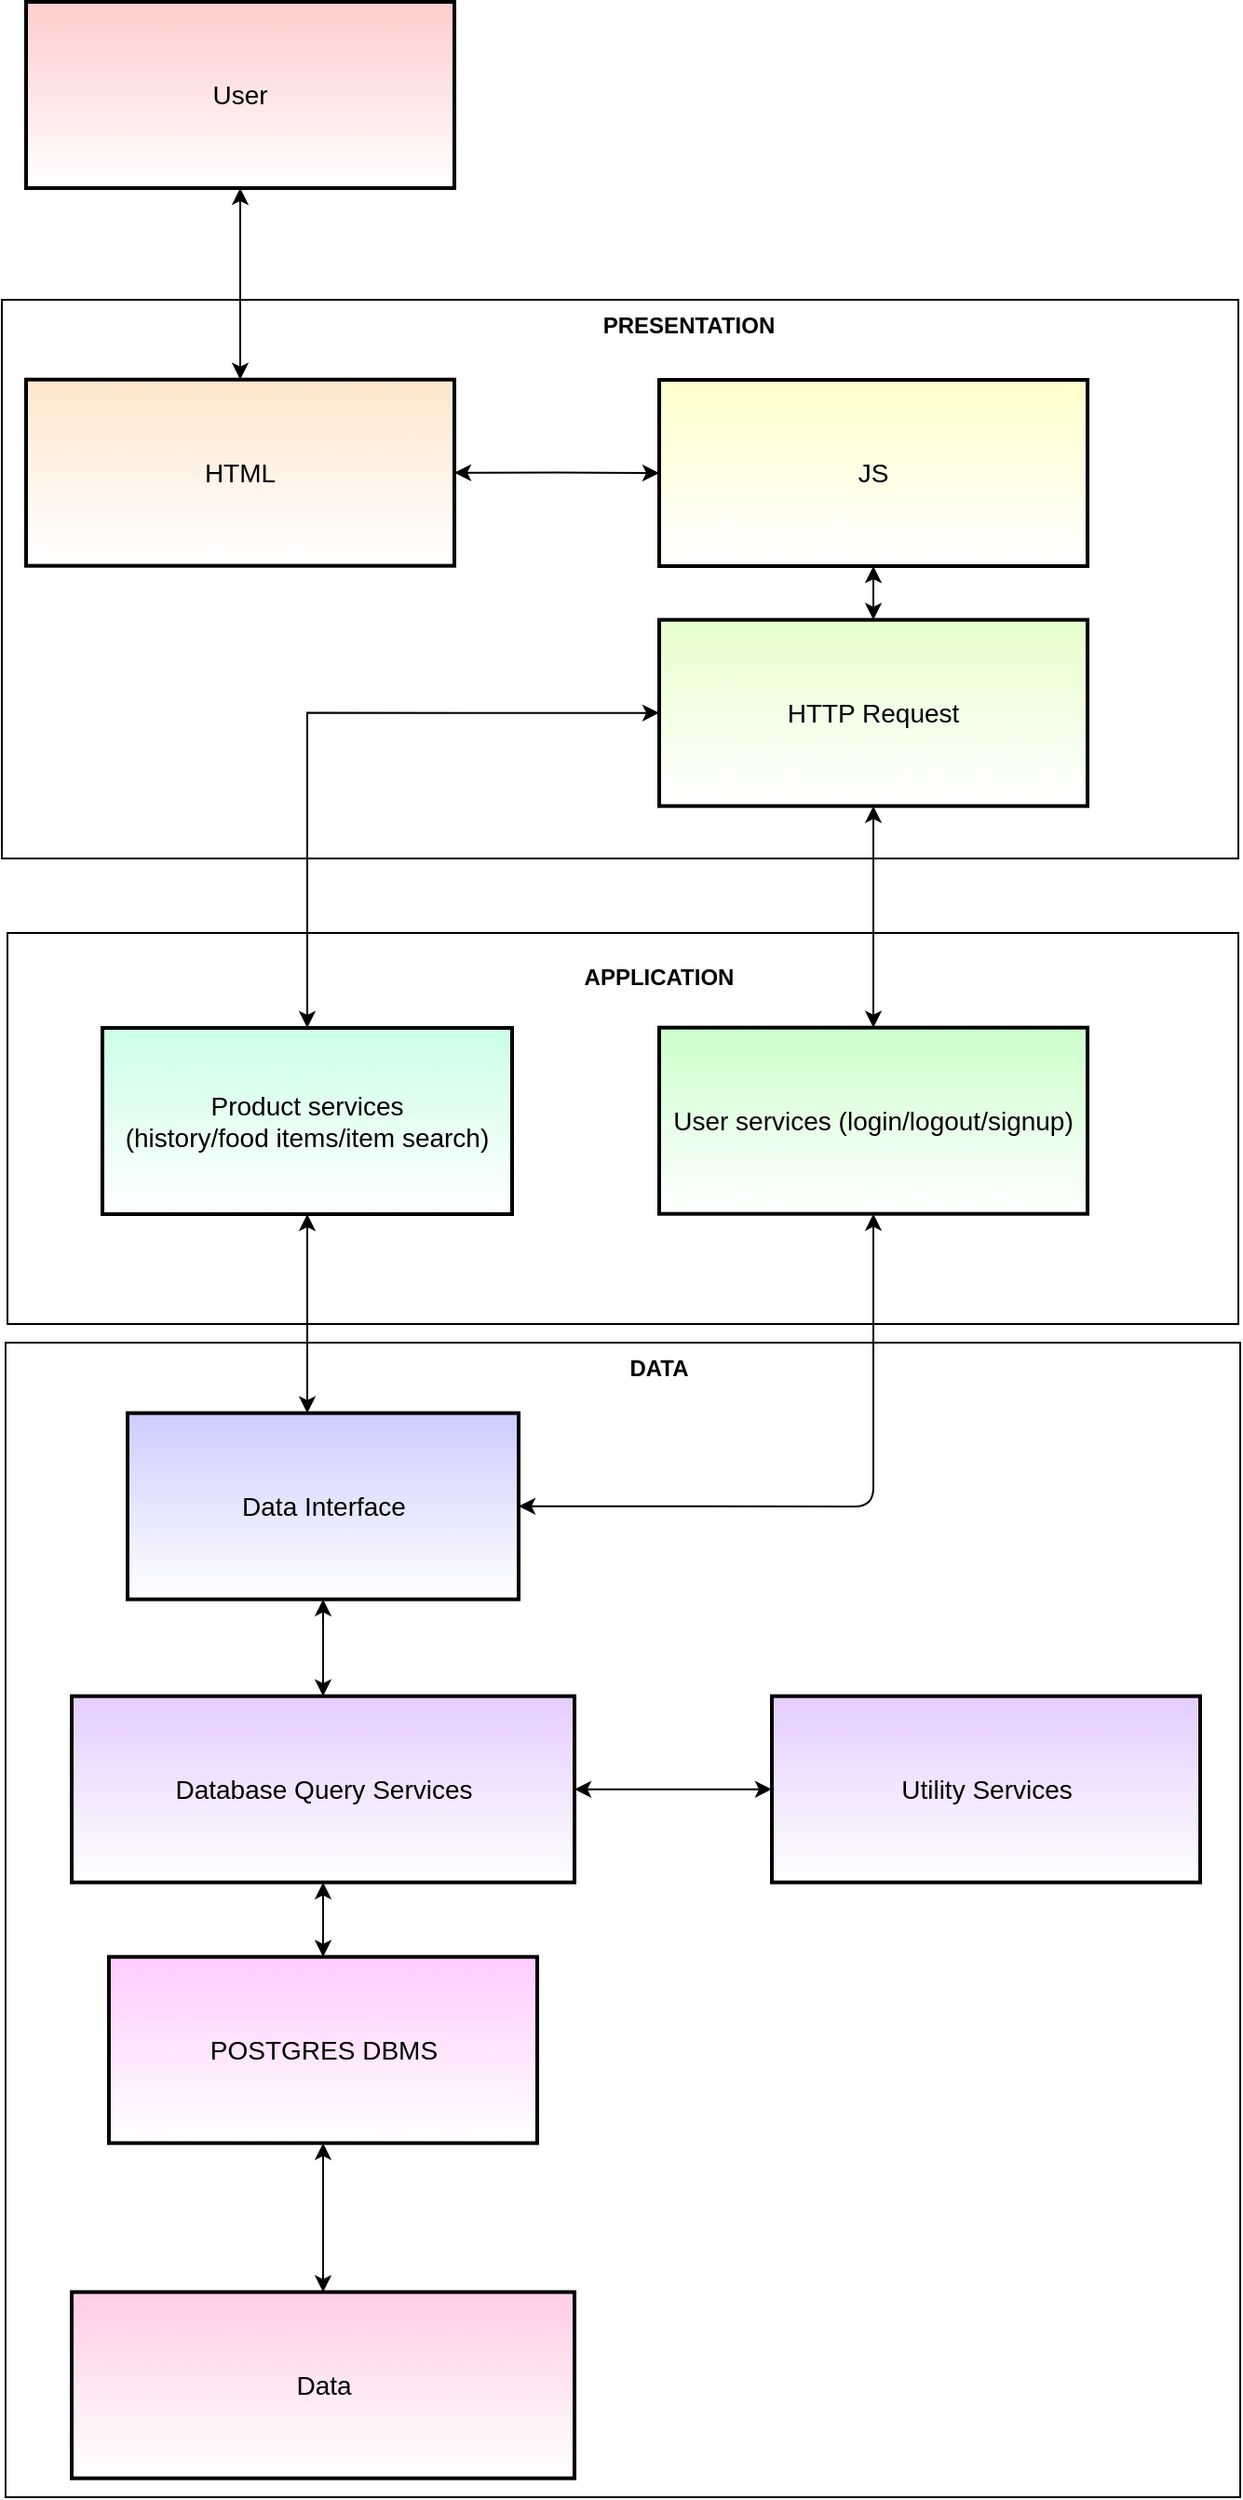 <mxfile version="12.0.2" type="device" pages="1"><diagram id="6ubVrhYLDRrWoQrjiSa-" name="Page-1"><mxGraphModel dx="1404" dy="777" grid="1" gridSize="10" guides="1" tooltips="1" connect="1" arrows="1" fold="1" page="1" pageScale="1" pageWidth="827" pageHeight="1169" math="0" shadow="0"><root><mxCell id="0"/><mxCell id="1" parent="0"/><mxCell id="B8y_2WMUuW7aqF1RDXJg-62" value="" style="rounded=0;whiteSpace=wrap;html=1;strokeColor=#000000;fillColor=none;gradientColor=none;align=left;" parent="1" vertex="1"><mxGeometry x="46" y="220" width="664" height="300" as="geometry"/></mxCell><mxCell id="B8y_2WMUuW7aqF1RDXJg-30" value="" style="rounded=0;whiteSpace=wrap;html=1;strokeColor=#000000;fillColor=none;gradientColor=none;align=left;" parent="1" vertex="1"><mxGeometry x="49" y="560" width="661" height="210" as="geometry"/></mxCell><mxCell id="B8y_2WMUuW7aqF1RDXJg-31" value="" style="rounded=0;whiteSpace=wrap;html=1;strokeColor=#000000;fillColor=none;gradientColor=none;align=left;" parent="1" vertex="1"><mxGeometry x="48" y="780" width="663" height="620" as="geometry"/></mxCell><mxCell id="B8y_2WMUuW7aqF1RDXJg-32" value="Data" style="strokeWidth=2;whiteSpace=wrap;html=1;align=center;fontSize=14;fillColor=#FFCCE6;gradientColor=#ffffff;" parent="1" vertex="1"><mxGeometry x="83.5" y="1289.833" width="270" height="100" as="geometry"/></mxCell><mxCell id="B8y_2WMUuW7aqF1RDXJg-33" style="edgeStyle=orthogonalEdgeStyle;rounded=0;orthogonalLoop=1;jettySize=auto;html=1;exitX=0.5;exitY=1;exitDx=0;exitDy=0;entryX=0.5;entryY=0;entryDx=0;entryDy=0;startArrow=classic;startFill=1;strokeColor=#000000;" parent="1" source="B8y_2WMUuW7aqF1RDXJg-34" target="B8y_2WMUuW7aqF1RDXJg-32" edge="1"><mxGeometry relative="1" as="geometry"/></mxCell><mxCell id="B8y_2WMUuW7aqF1RDXJg-34" value="POSTGRES DBMS" style="strokeWidth=2;whiteSpace=wrap;html=1;align=center;fontSize=14;fillColor=#FFCCFF;gradientColor=#ffffff;" parent="1" vertex="1"><mxGeometry x="103.5" y="1109.833" width="230" height="100" as="geometry"/></mxCell><mxCell id="B8y_2WMUuW7aqF1RDXJg-61" style="edgeStyle=orthogonalEdgeStyle;rounded=0;orthogonalLoop=1;jettySize=auto;html=1;entryX=0.5;entryY=1;entryDx=0;entryDy=0;startArrow=classic;startFill=1;strokeColor=#000000;" parent="1" source="B8y_2WMUuW7aqF1RDXJg-35" target="B8y_2WMUuW7aqF1RDXJg-56" edge="1"><mxGeometry relative="1" as="geometry"><mxPoint x="210" y="845" as="targetPoint"/><Array as="points"><mxPoint x="210" y="790"/><mxPoint x="210" y="790"/></Array></mxGeometry></mxCell><mxCell id="B8y_2WMUuW7aqF1RDXJg-35" value="Data Interface" style="strokeWidth=2;whiteSpace=wrap;html=1;align=center;fontSize=14;fillColor=#CCCCFF;gradientColor=#ffffff;strokeColor=#000000;" parent="1" vertex="1"><mxGeometry x="113.5" y="817.833" width="210" height="100" as="geometry"/></mxCell><mxCell id="B8y_2WMUuW7aqF1RDXJg-36" style="edgeStyle=orthogonalEdgeStyle;rounded=0;orthogonalLoop=1;jettySize=auto;html=1;entryX=0.5;entryY=1;entryDx=0;entryDy=0;startArrow=classic;startFill=1;strokeColor=#000000;" parent="1" source="B8y_2WMUuW7aqF1RDXJg-39" target="B8y_2WMUuW7aqF1RDXJg-35" edge="1"><mxGeometry relative="1" as="geometry"/></mxCell><mxCell id="B8y_2WMUuW7aqF1RDXJg-37" style="edgeStyle=orthogonalEdgeStyle;rounded=0;orthogonalLoop=1;jettySize=auto;html=1;startArrow=classic;startFill=1;strokeColor=#000000;entryX=0;entryY=0.5;entryDx=0;entryDy=0;" parent="1" source="B8y_2WMUuW7aqF1RDXJg-39" target="B8y_2WMUuW7aqF1RDXJg-50" edge="1"><mxGeometry relative="1" as="geometry"><mxPoint x="404.5" y="1019.833" as="targetPoint"/></mxGeometry></mxCell><mxCell id="B8y_2WMUuW7aqF1RDXJg-38" style="edgeStyle=orthogonalEdgeStyle;rounded=0;orthogonalLoop=1;jettySize=auto;html=1;exitX=0.5;exitY=1;exitDx=0;exitDy=0;entryX=0.5;entryY=0;entryDx=0;entryDy=0;startArrow=classic;startFill=1;strokeColor=#000000;" parent="1" source="B8y_2WMUuW7aqF1RDXJg-39" target="B8y_2WMUuW7aqF1RDXJg-34" edge="1"><mxGeometry relative="1" as="geometry"/></mxCell><mxCell id="B8y_2WMUuW7aqF1RDXJg-39" value="Database Query Services" style="strokeWidth=2;whiteSpace=wrap;html=1;align=center;fontSize=14;fillColor=#E5CCFF;gradientColor=#ffffff;" parent="1" vertex="1"><mxGeometry x="83.5" y="969.833" width="270" height="100" as="geometry"/></mxCell><mxCell id="B8y_2WMUuW7aqF1RDXJg-40" style="edgeStyle=orthogonalEdgeStyle;rounded=0;orthogonalLoop=1;jettySize=auto;html=1;exitX=0.5;exitY=1;exitDx=0;exitDy=0;entryX=0.5;entryY=0;entryDx=0;entryDy=0;startArrow=classic;startFill=1;strokeColor=#000000;" parent="1" source="B8y_2WMUuW7aqF1RDXJg-41" target="B8y_2WMUuW7aqF1RDXJg-49" edge="1"><mxGeometry relative="1" as="geometry"/></mxCell><mxCell id="B8y_2WMUuW7aqF1RDXJg-41" value="JS" style="strokeWidth=2;whiteSpace=wrap;html=1;align=center;fontSize=14;fillColor=#FFFFCC;gradientColor=#ffffff;" parent="1" vertex="1"><mxGeometry x="399" y="263" width="230" height="100" as="geometry"/></mxCell><mxCell id="B8y_2WMUuW7aqF1RDXJg-42" style="edgeStyle=orthogonalEdgeStyle;rounded=0;orthogonalLoop=1;jettySize=auto;html=1;exitX=1;exitY=0.5;exitDx=0;exitDy=0;entryX=0;entryY=0.5;entryDx=0;entryDy=0;startArrow=classic;startFill=1;strokeColor=#000000;" parent="1" source="B8y_2WMUuW7aqF1RDXJg-43" target="B8y_2WMUuW7aqF1RDXJg-41" edge="1"><mxGeometry relative="1" as="geometry"/></mxCell><mxCell id="B8y_2WMUuW7aqF1RDXJg-43" value="HTML" style="strokeWidth=2;whiteSpace=wrap;html=1;align=center;fontSize=14;fillColor=#FFE6CC;gradientColor=#ffffff;" parent="1" vertex="1"><mxGeometry x="59" y="262.833" width="230" height="100" as="geometry"/></mxCell><mxCell id="B8y_2WMUuW7aqF1RDXJg-44" style="edgeStyle=orthogonalEdgeStyle;rounded=0;orthogonalLoop=1;jettySize=auto;html=1;entryX=0.5;entryY=0;entryDx=0;entryDy=0;strokeColor=#000000;startArrow=classic;startFill=1;" parent="1" source="B8y_2WMUuW7aqF1RDXJg-45" target="B8y_2WMUuW7aqF1RDXJg-43" edge="1"><mxGeometry relative="1" as="geometry"/></mxCell><mxCell id="B8y_2WMUuW7aqF1RDXJg-45" value="User" style="strokeWidth=2;whiteSpace=wrap;html=1;align=center;fontSize=14;fillColor=#FFCCCC;gradientColor=#ffffff;comic=0;shadow=0;" parent="1" vertex="1"><mxGeometry x="59" y="60" width="230" height="100" as="geometry"/></mxCell><mxCell id="B8y_2WMUuW7aqF1RDXJg-47" value="User services (login/logout/signup)" style="strokeWidth=2;whiteSpace=wrap;html=1;align=center;fontSize=14;fillColor=#CCFFCC;gradientColor=#ffffff;" parent="1" vertex="1"><mxGeometry x="399" y="610.833" width="230" height="100" as="geometry"/></mxCell><mxCell id="B8y_2WMUuW7aqF1RDXJg-48" style="edgeStyle=orthogonalEdgeStyle;rounded=0;orthogonalLoop=1;jettySize=auto;html=1;exitX=0.5;exitY=1;exitDx=0;exitDy=0;entryX=0.5;entryY=0;entryDx=0;entryDy=0;startArrow=classic;startFill=1;strokeColor=#000000;" parent="1" source="B8y_2WMUuW7aqF1RDXJg-49" target="B8y_2WMUuW7aqF1RDXJg-47" edge="1"><mxGeometry relative="1" as="geometry"/></mxCell><mxCell id="B8y_2WMUuW7aqF1RDXJg-49" value="&lt;div&gt;HTTP Request&lt;/div&gt;" style="strokeWidth=2;whiteSpace=wrap;html=1;align=center;fontSize=14;fillColor=#E6FFCC;gradientColor=#ffffff;" parent="1" vertex="1"><mxGeometry x="399" y="391.833" width="230" height="100" as="geometry"/></mxCell><mxCell id="B8y_2WMUuW7aqF1RDXJg-50" value="Utility Services" style="strokeWidth=2;whiteSpace=wrap;html=1;align=center;fontSize=14;fillColor=#E5CCFF;gradientColor=#ffffff;" parent="1" vertex="1"><mxGeometry x="459.5" y="969.833" width="230" height="100" as="geometry"/></mxCell><mxCell id="B8y_2WMUuW7aqF1RDXJg-51" value="DATA" style="text;strokeColor=none;fillColor=none;spacingLeft=4;spacingRight=4;overflow=hidden;rotatable=0;points=[[0,0.5],[1,0.5]];portConstraint=eastwest;fontSize=12;shadow=0;comic=0;align=center;fontStyle=1" parent="1" vertex="1"><mxGeometry x="369" y="780.167" width="60" height="26" as="geometry"/></mxCell><mxCell id="B8y_2WMUuW7aqF1RDXJg-55" value="APPLICATION" style="text;strokeColor=none;fillColor=none;spacingLeft=4;spacingRight=4;overflow=hidden;rotatable=0;points=[[0,0.5],[1,0.5]];portConstraint=eastwest;fontSize=12;shadow=0;comic=0;align=center;fontStyle=1" parent="1" vertex="1"><mxGeometry x="337.5" y="570" width="123" height="26" as="geometry"/></mxCell><mxCell id="B8y_2WMUuW7aqF1RDXJg-59" style="edgeStyle=orthogonalEdgeStyle;rounded=0;orthogonalLoop=1;jettySize=auto;html=1;startArrow=classic;startFill=1;strokeColor=#000000;exitX=0.5;exitY=0;exitDx=0;exitDy=0;entryX=0;entryY=0.5;entryDx=0;entryDy=0;" parent="1" source="B8y_2WMUuW7aqF1RDXJg-56" target="B8y_2WMUuW7aqF1RDXJg-49" edge="1"><mxGeometry relative="1" as="geometry"/></mxCell><mxCell id="B8y_2WMUuW7aqF1RDXJg-56" value="&lt;div&gt;Product services &lt;br&gt;&lt;/div&gt;&lt;div&gt;(history/food items/item search)&lt;/div&gt;" style="strokeWidth=2;whiteSpace=wrap;html=1;align=center;fontSize=14;fillColor=#CCFFE6;gradientColor=#ffffff;" parent="1" vertex="1"><mxGeometry x="100" y="611" width="220" height="100" as="geometry"/></mxCell><mxCell id="B8y_2WMUuW7aqF1RDXJg-63" value="PRESENTATION" style="text;strokeColor=none;fillColor=none;spacingLeft=4;spacingRight=4;overflow=hidden;rotatable=0;points=[[0,0.5],[1,0.5]];portConstraint=eastwest;fontSize=12;shadow=0;comic=0;align=center;fontStyle=1" parent="1" vertex="1"><mxGeometry x="353.5" y="220" width="123" height="26" as="geometry"/></mxCell><mxCell id="-vE42lMS2mUNooNm-klu-1" value="" style="endArrow=classic;startArrow=classic;html=1;exitX=1;exitY=0.5;exitDx=0;exitDy=0;entryX=0.5;entryY=1;entryDx=0;entryDy=0;" edge="1" parent="1" source="B8y_2WMUuW7aqF1RDXJg-35" target="B8y_2WMUuW7aqF1RDXJg-47"><mxGeometry width="50" height="50" relative="1" as="geometry"><mxPoint x="480" y="850" as="sourcePoint"/><mxPoint x="530" y="800" as="targetPoint"/><Array as="points"><mxPoint x="514" y="868"/></Array></mxGeometry></mxCell></root></mxGraphModel></diagram></mxfile>